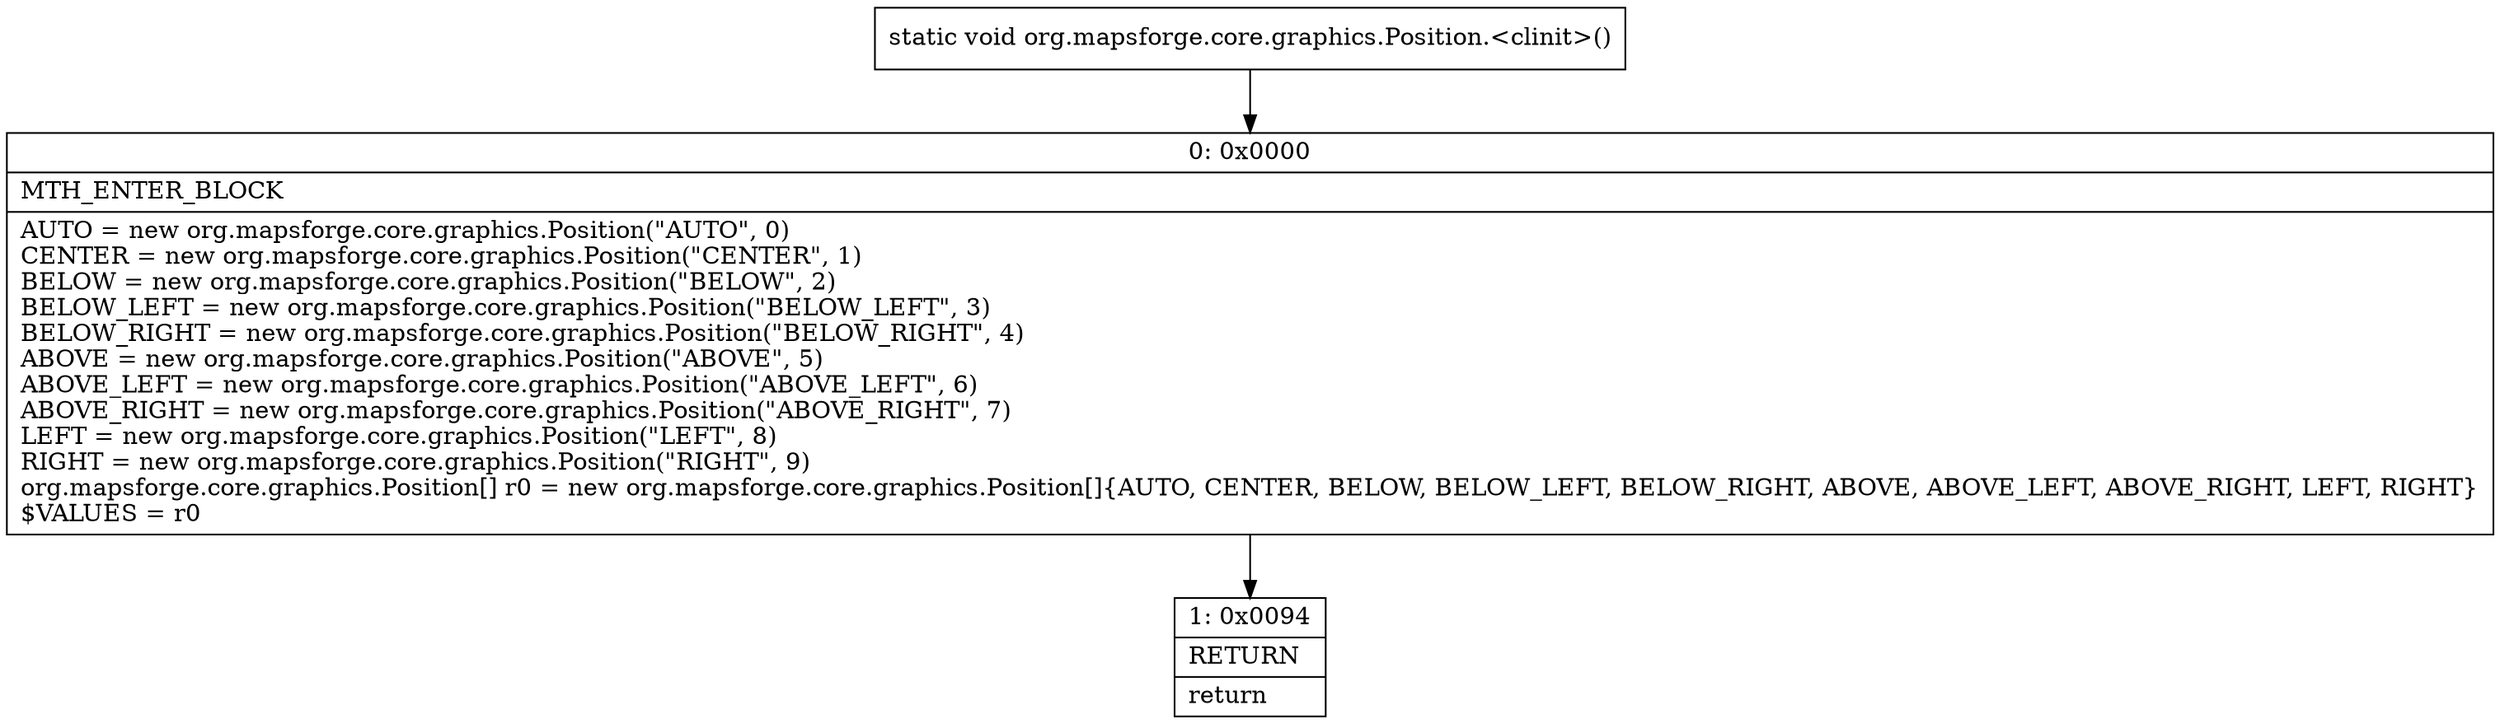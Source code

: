 digraph "CFG fororg.mapsforge.core.graphics.Position.\<clinit\>()V" {
Node_0 [shape=record,label="{0\:\ 0x0000|MTH_ENTER_BLOCK\l|AUTO = new org.mapsforge.core.graphics.Position(\"AUTO\", 0)\lCENTER = new org.mapsforge.core.graphics.Position(\"CENTER\", 1)\lBELOW = new org.mapsforge.core.graphics.Position(\"BELOW\", 2)\lBELOW_LEFT = new org.mapsforge.core.graphics.Position(\"BELOW_LEFT\", 3)\lBELOW_RIGHT = new org.mapsforge.core.graphics.Position(\"BELOW_RIGHT\", 4)\lABOVE = new org.mapsforge.core.graphics.Position(\"ABOVE\", 5)\lABOVE_LEFT = new org.mapsforge.core.graphics.Position(\"ABOVE_LEFT\", 6)\lABOVE_RIGHT = new org.mapsforge.core.graphics.Position(\"ABOVE_RIGHT\", 7)\lLEFT = new org.mapsforge.core.graphics.Position(\"LEFT\", 8)\lRIGHT = new org.mapsforge.core.graphics.Position(\"RIGHT\", 9)\lorg.mapsforge.core.graphics.Position[] r0 = new org.mapsforge.core.graphics.Position[]\{AUTO, CENTER, BELOW, BELOW_LEFT, BELOW_RIGHT, ABOVE, ABOVE_LEFT, ABOVE_RIGHT, LEFT, RIGHT\}\l$VALUES = r0\l}"];
Node_1 [shape=record,label="{1\:\ 0x0094|RETURN\l|return\l}"];
MethodNode[shape=record,label="{static void org.mapsforge.core.graphics.Position.\<clinit\>() }"];
MethodNode -> Node_0;
Node_0 -> Node_1;
}

